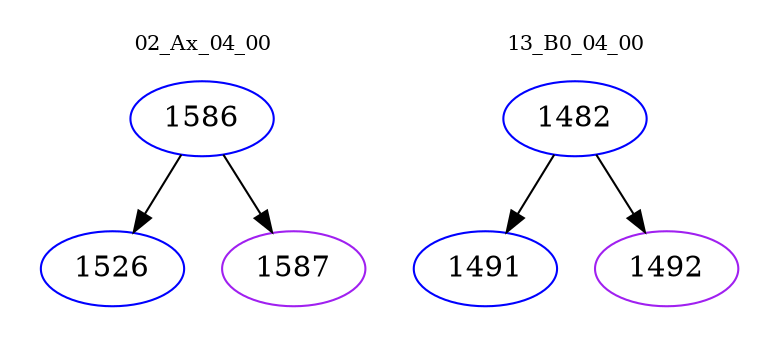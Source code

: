 digraph{
subgraph cluster_0 {
color = white
label = "02_Ax_04_00";
fontsize=10;
T0_1586 [label="1586", color="blue"]
T0_1586 -> T0_1526 [color="black"]
T0_1526 [label="1526", color="blue"]
T0_1586 -> T0_1587 [color="black"]
T0_1587 [label="1587", color="purple"]
}
subgraph cluster_1 {
color = white
label = "13_B0_04_00";
fontsize=10;
T1_1482 [label="1482", color="blue"]
T1_1482 -> T1_1491 [color="black"]
T1_1491 [label="1491", color="blue"]
T1_1482 -> T1_1492 [color="black"]
T1_1492 [label="1492", color="purple"]
}
}
